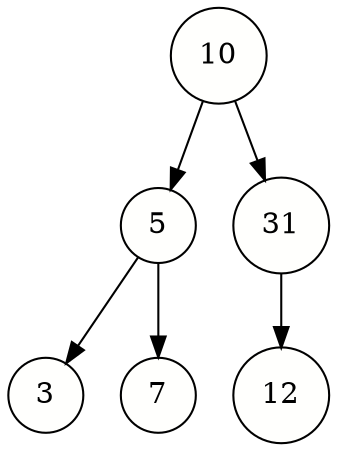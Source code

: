 digraph PreOrderBinaryTree {
node [shape=circle, style=filled, color=black, fillcolor="#FFFFFD"];
edge [color=black];
10 -> 5;
10 -> 31;
5 -> 3;
5 -> 7;
31 -> 12;
}

